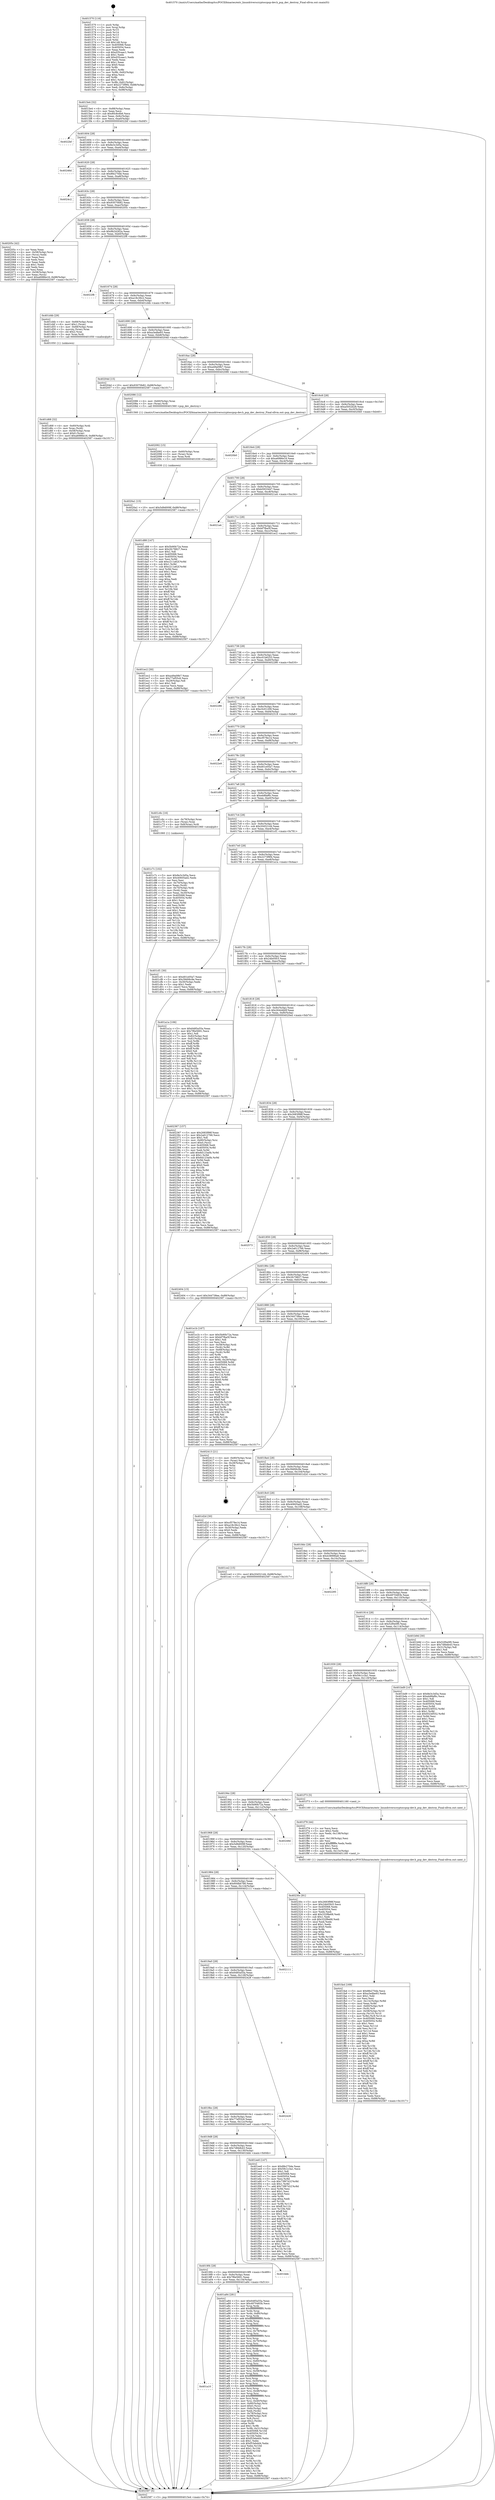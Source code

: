 digraph "0x401570" {
  label = "0x401570 (/mnt/c/Users/mathe/Desktop/tcc/POCII/binaries/extr_linuxdriverscryptoccpsp-dev.h_psp_dev_destroy_Final-ollvm.out::main(0))"
  labelloc = "t"
  node[shape=record]

  Entry [label="",width=0.3,height=0.3,shape=circle,fillcolor=black,style=filled]
  "0x4015e4" [label="{
     0x4015e4 [32]\l
     | [instrs]\l
     &nbsp;&nbsp;0x4015e4 \<+6\>: mov -0x88(%rbp),%eax\l
     &nbsp;&nbsp;0x4015ea \<+2\>: mov %eax,%ecx\l
     &nbsp;&nbsp;0x4015ec \<+6\>: sub $0x80c8c6b6,%ecx\l
     &nbsp;&nbsp;0x4015f2 \<+6\>: mov %eax,-0x9c(%rbp)\l
     &nbsp;&nbsp;0x4015f8 \<+6\>: mov %ecx,-0xa0(%rbp)\l
     &nbsp;&nbsp;0x4015fe \<+6\>: je 00000000004022bf \<main+0xd4f\>\l
  }"]
  "0x4022bf" [label="{
     0x4022bf\l
  }", style=dashed]
  "0x401604" [label="{
     0x401604 [28]\l
     | [instrs]\l
     &nbsp;&nbsp;0x401604 \<+5\>: jmp 0000000000401609 \<main+0x99\>\l
     &nbsp;&nbsp;0x401609 \<+6\>: mov -0x9c(%rbp),%eax\l
     &nbsp;&nbsp;0x40160f \<+5\>: sub $0x8e3c3d5a,%eax\l
     &nbsp;&nbsp;0x401614 \<+6\>: mov %eax,-0xa4(%rbp)\l
     &nbsp;&nbsp;0x40161a \<+6\>: je 000000000040246d \<main+0xefd\>\l
  }"]
  Exit [label="",width=0.3,height=0.3,shape=circle,fillcolor=black,style=filled,peripheries=2]
  "0x40246d" [label="{
     0x40246d\l
  }", style=dashed]
  "0x401620" [label="{
     0x401620 [28]\l
     | [instrs]\l
     &nbsp;&nbsp;0x401620 \<+5\>: jmp 0000000000401625 \<main+0xb5\>\l
     &nbsp;&nbsp;0x401625 \<+6\>: mov -0x9c(%rbp),%eax\l
     &nbsp;&nbsp;0x40162b \<+5\>: sub $0x8fe270de,%eax\l
     &nbsp;&nbsp;0x401630 \<+6\>: mov %eax,-0xa8(%rbp)\l
     &nbsp;&nbsp;0x401636 \<+6\>: je 00000000004024c2 \<main+0xf52\>\l
  }"]
  "0x4020a1" [label="{
     0x4020a1 [15]\l
     | [instrs]\l
     &nbsp;&nbsp;0x4020a1 \<+10\>: movl $0x5d9d009f,-0x88(%rbp)\l
     &nbsp;&nbsp;0x4020ab \<+5\>: jmp 0000000000402587 \<main+0x1017\>\l
  }"]
  "0x4024c2" [label="{
     0x4024c2\l
  }", style=dashed]
  "0x40163c" [label="{
     0x40163c [28]\l
     | [instrs]\l
     &nbsp;&nbsp;0x40163c \<+5\>: jmp 0000000000401641 \<main+0xd1\>\l
     &nbsp;&nbsp;0x401641 \<+6\>: mov -0x9c(%rbp),%eax\l
     &nbsp;&nbsp;0x401647 \<+5\>: sub $0x93070b82,%eax\l
     &nbsp;&nbsp;0x40164c \<+6\>: mov %eax,-0xac(%rbp)\l
     &nbsp;&nbsp;0x401652 \<+6\>: je 000000000040205c \<main+0xaec\>\l
  }"]
  "0x402092" [label="{
     0x402092 [15]\l
     | [instrs]\l
     &nbsp;&nbsp;0x402092 \<+4\>: mov -0x60(%rbp),%rax\l
     &nbsp;&nbsp;0x402096 \<+3\>: mov (%rax),%rax\l
     &nbsp;&nbsp;0x402099 \<+3\>: mov %rax,%rdi\l
     &nbsp;&nbsp;0x40209c \<+5\>: call 0000000000401030 \<free@plt\>\l
     | [calls]\l
     &nbsp;&nbsp;0x401030 \{1\} (unknown)\l
  }"]
  "0x40205c" [label="{
     0x40205c [42]\l
     | [instrs]\l
     &nbsp;&nbsp;0x40205c \<+2\>: xor %eax,%eax\l
     &nbsp;&nbsp;0x40205e \<+4\>: mov -0x58(%rbp),%rcx\l
     &nbsp;&nbsp;0x402062 \<+2\>: mov (%rcx),%edx\l
     &nbsp;&nbsp;0x402064 \<+2\>: mov %eax,%esi\l
     &nbsp;&nbsp;0x402066 \<+2\>: sub %edx,%esi\l
     &nbsp;&nbsp;0x402068 \<+2\>: mov %eax,%edx\l
     &nbsp;&nbsp;0x40206a \<+3\>: sub $0x1,%edx\l
     &nbsp;&nbsp;0x40206d \<+2\>: add %edx,%esi\l
     &nbsp;&nbsp;0x40206f \<+2\>: sub %esi,%eax\l
     &nbsp;&nbsp;0x402071 \<+4\>: mov -0x58(%rbp),%rcx\l
     &nbsp;&nbsp;0x402075 \<+2\>: mov %eax,(%rcx)\l
     &nbsp;&nbsp;0x402077 \<+10\>: movl $0xa6986e16,-0x88(%rbp)\l
     &nbsp;&nbsp;0x402081 \<+5\>: jmp 0000000000402587 \<main+0x1017\>\l
  }"]
  "0x401658" [label="{
     0x401658 [28]\l
     | [instrs]\l
     &nbsp;&nbsp;0x401658 \<+5\>: jmp 000000000040165d \<main+0xed\>\l
     &nbsp;&nbsp;0x40165d \<+6\>: mov -0x9c(%rbp),%eax\l
     &nbsp;&nbsp;0x401663 \<+5\>: sub $0x9b24262a,%eax\l
     &nbsp;&nbsp;0x401668 \<+6\>: mov %eax,-0xb0(%rbp)\l
     &nbsp;&nbsp;0x40166e \<+6\>: je 00000000004022f8 \<main+0xd88\>\l
  }"]
  "0x401fa4" [label="{
     0x401fa4 [169]\l
     | [instrs]\l
     &nbsp;&nbsp;0x401fa4 \<+5\>: mov $0x8fe270de,%ecx\l
     &nbsp;&nbsp;0x401fa9 \<+5\>: mov $0xa3edbe93,%edx\l
     &nbsp;&nbsp;0x401fae \<+3\>: mov $0x1,%dil\l
     &nbsp;&nbsp;0x401fb1 \<+2\>: xor %esi,%esi\l
     &nbsp;&nbsp;0x401fb3 \<+7\>: mov -0x13c(%rbp),%r8d\l
     &nbsp;&nbsp;0x401fba \<+4\>: imul %eax,%r8d\l
     &nbsp;&nbsp;0x401fbe \<+4\>: mov -0x60(%rbp),%r9\l
     &nbsp;&nbsp;0x401fc2 \<+3\>: mov (%r9),%r9\l
     &nbsp;&nbsp;0x401fc5 \<+4\>: mov -0x58(%rbp),%r10\l
     &nbsp;&nbsp;0x401fc9 \<+3\>: movslq (%r10),%r10\l
     &nbsp;&nbsp;0x401fcc \<+4\>: mov %r8d,(%r9,%r10,4)\l
     &nbsp;&nbsp;0x401fd0 \<+7\>: mov 0x405068,%eax\l
     &nbsp;&nbsp;0x401fd7 \<+8\>: mov 0x405054,%r8d\l
     &nbsp;&nbsp;0x401fdf \<+3\>: sub $0x1,%esi\l
     &nbsp;&nbsp;0x401fe2 \<+3\>: mov %eax,%r11d\l
     &nbsp;&nbsp;0x401fe5 \<+3\>: add %esi,%r11d\l
     &nbsp;&nbsp;0x401fe8 \<+4\>: imul %r11d,%eax\l
     &nbsp;&nbsp;0x401fec \<+3\>: and $0x1,%eax\l
     &nbsp;&nbsp;0x401fef \<+3\>: cmp $0x0,%eax\l
     &nbsp;&nbsp;0x401ff2 \<+3\>: sete %bl\l
     &nbsp;&nbsp;0x401ff5 \<+4\>: cmp $0xa,%r8d\l
     &nbsp;&nbsp;0x401ff9 \<+4\>: setl %r14b\l
     &nbsp;&nbsp;0x401ffd \<+3\>: mov %bl,%r15b\l
     &nbsp;&nbsp;0x402000 \<+4\>: xor $0xff,%r15b\l
     &nbsp;&nbsp;0x402004 \<+3\>: mov %r14b,%r12b\l
     &nbsp;&nbsp;0x402007 \<+4\>: xor $0xff,%r12b\l
     &nbsp;&nbsp;0x40200b \<+4\>: xor $0x1,%dil\l
     &nbsp;&nbsp;0x40200f \<+3\>: mov %r15b,%r13b\l
     &nbsp;&nbsp;0x402012 \<+4\>: and $0xff,%r13b\l
     &nbsp;&nbsp;0x402016 \<+3\>: and %dil,%bl\l
     &nbsp;&nbsp;0x402019 \<+3\>: mov %r12b,%al\l
     &nbsp;&nbsp;0x40201c \<+2\>: and $0xff,%al\l
     &nbsp;&nbsp;0x40201e \<+3\>: and %dil,%r14b\l
     &nbsp;&nbsp;0x402021 \<+3\>: or %bl,%r13b\l
     &nbsp;&nbsp;0x402024 \<+3\>: or %r14b,%al\l
     &nbsp;&nbsp;0x402027 \<+3\>: xor %al,%r13b\l
     &nbsp;&nbsp;0x40202a \<+3\>: or %r12b,%r15b\l
     &nbsp;&nbsp;0x40202d \<+4\>: xor $0xff,%r15b\l
     &nbsp;&nbsp;0x402031 \<+4\>: or $0x1,%dil\l
     &nbsp;&nbsp;0x402035 \<+3\>: and %dil,%r15b\l
     &nbsp;&nbsp;0x402038 \<+3\>: or %r15b,%r13b\l
     &nbsp;&nbsp;0x40203b \<+4\>: test $0x1,%r13b\l
     &nbsp;&nbsp;0x40203f \<+3\>: cmovne %edx,%ecx\l
     &nbsp;&nbsp;0x402042 \<+6\>: mov %ecx,-0x88(%rbp)\l
     &nbsp;&nbsp;0x402048 \<+5\>: jmp 0000000000402587 \<main+0x1017\>\l
  }"]
  "0x4022f8" [label="{
     0x4022f8\l
  }", style=dashed]
  "0x401674" [label="{
     0x401674 [28]\l
     | [instrs]\l
     &nbsp;&nbsp;0x401674 \<+5\>: jmp 0000000000401679 \<main+0x109\>\l
     &nbsp;&nbsp;0x401679 \<+6\>: mov -0x9c(%rbp),%eax\l
     &nbsp;&nbsp;0x40167f \<+5\>: sub $0xa18c36c2,%eax\l
     &nbsp;&nbsp;0x401684 \<+6\>: mov %eax,-0xb4(%rbp)\l
     &nbsp;&nbsp;0x40168a \<+6\>: je 0000000000401d4b \<main+0x7db\>\l
  }"]
  "0x401f78" [label="{
     0x401f78 [44]\l
     | [instrs]\l
     &nbsp;&nbsp;0x401f78 \<+2\>: xor %ecx,%ecx\l
     &nbsp;&nbsp;0x401f7a \<+5\>: mov $0x2,%edx\l
     &nbsp;&nbsp;0x401f7f \<+6\>: mov %edx,-0x138(%rbp)\l
     &nbsp;&nbsp;0x401f85 \<+1\>: cltd\l
     &nbsp;&nbsp;0x401f86 \<+6\>: mov -0x138(%rbp),%esi\l
     &nbsp;&nbsp;0x401f8c \<+2\>: idiv %esi\l
     &nbsp;&nbsp;0x401f8e \<+6\>: imul $0xfffffffe,%edx,%edx\l
     &nbsp;&nbsp;0x401f94 \<+3\>: sub $0x1,%ecx\l
     &nbsp;&nbsp;0x401f97 \<+2\>: sub %ecx,%edx\l
     &nbsp;&nbsp;0x401f99 \<+6\>: mov %edx,-0x13c(%rbp)\l
     &nbsp;&nbsp;0x401f9f \<+5\>: call 0000000000401160 \<next_i\>\l
     | [calls]\l
     &nbsp;&nbsp;0x401160 \{1\} (/mnt/c/Users/mathe/Desktop/tcc/POCII/binaries/extr_linuxdriverscryptoccpsp-dev.h_psp_dev_destroy_Final-ollvm.out::next_i)\l
  }"]
  "0x401d4b" [label="{
     0x401d4b [29]\l
     | [instrs]\l
     &nbsp;&nbsp;0x401d4b \<+4\>: mov -0x68(%rbp),%rax\l
     &nbsp;&nbsp;0x401d4f \<+6\>: movl $0x1,(%rax)\l
     &nbsp;&nbsp;0x401d55 \<+4\>: mov -0x68(%rbp),%rax\l
     &nbsp;&nbsp;0x401d59 \<+3\>: movslq (%rax),%rax\l
     &nbsp;&nbsp;0x401d5c \<+4\>: shl $0x2,%rax\l
     &nbsp;&nbsp;0x401d60 \<+3\>: mov %rax,%rdi\l
     &nbsp;&nbsp;0x401d63 \<+5\>: call 0000000000401050 \<malloc@plt\>\l
     | [calls]\l
     &nbsp;&nbsp;0x401050 \{1\} (unknown)\l
  }"]
  "0x401690" [label="{
     0x401690 [28]\l
     | [instrs]\l
     &nbsp;&nbsp;0x401690 \<+5\>: jmp 0000000000401695 \<main+0x125\>\l
     &nbsp;&nbsp;0x401695 \<+6\>: mov -0x9c(%rbp),%eax\l
     &nbsp;&nbsp;0x40169b \<+5\>: sub $0xa3edbe93,%eax\l
     &nbsp;&nbsp;0x4016a0 \<+6\>: mov %eax,-0xb8(%rbp)\l
     &nbsp;&nbsp;0x4016a6 \<+6\>: je 000000000040204d \<main+0xadd\>\l
  }"]
  "0x401d68" [label="{
     0x401d68 [32]\l
     | [instrs]\l
     &nbsp;&nbsp;0x401d68 \<+4\>: mov -0x60(%rbp),%rdi\l
     &nbsp;&nbsp;0x401d6c \<+3\>: mov %rax,(%rdi)\l
     &nbsp;&nbsp;0x401d6f \<+4\>: mov -0x58(%rbp),%rax\l
     &nbsp;&nbsp;0x401d73 \<+6\>: movl $0x0,(%rax)\l
     &nbsp;&nbsp;0x401d79 \<+10\>: movl $0xa6986e16,-0x88(%rbp)\l
     &nbsp;&nbsp;0x401d83 \<+5\>: jmp 0000000000402587 \<main+0x1017\>\l
  }"]
  "0x40204d" [label="{
     0x40204d [15]\l
     | [instrs]\l
     &nbsp;&nbsp;0x40204d \<+10\>: movl $0x93070b82,-0x88(%rbp)\l
     &nbsp;&nbsp;0x402057 \<+5\>: jmp 0000000000402587 \<main+0x1017\>\l
  }"]
  "0x4016ac" [label="{
     0x4016ac [28]\l
     | [instrs]\l
     &nbsp;&nbsp;0x4016ac \<+5\>: jmp 00000000004016b1 \<main+0x141\>\l
     &nbsp;&nbsp;0x4016b1 \<+6\>: mov -0x9c(%rbp),%eax\l
     &nbsp;&nbsp;0x4016b7 \<+5\>: sub $0xa49a09b7,%eax\l
     &nbsp;&nbsp;0x4016bc \<+6\>: mov %eax,-0xbc(%rbp)\l
     &nbsp;&nbsp;0x4016c2 \<+6\>: je 0000000000402086 \<main+0xb16\>\l
  }"]
  "0x401c7c" [label="{
     0x401c7c [102]\l
     | [instrs]\l
     &nbsp;&nbsp;0x401c7c \<+5\>: mov $0x8e3c3d5a,%ecx\l
     &nbsp;&nbsp;0x401c81 \<+5\>: mov $0x40605ad2,%edx\l
     &nbsp;&nbsp;0x401c86 \<+2\>: xor %esi,%esi\l
     &nbsp;&nbsp;0x401c88 \<+4\>: mov -0x70(%rbp),%rdi\l
     &nbsp;&nbsp;0x401c8c \<+2\>: mov %eax,(%rdi)\l
     &nbsp;&nbsp;0x401c8e \<+4\>: mov -0x70(%rbp),%rdi\l
     &nbsp;&nbsp;0x401c92 \<+2\>: mov (%rdi),%eax\l
     &nbsp;&nbsp;0x401c94 \<+3\>: mov %eax,-0x30(%rbp)\l
     &nbsp;&nbsp;0x401c97 \<+7\>: mov 0x405068,%eax\l
     &nbsp;&nbsp;0x401c9e \<+8\>: mov 0x405054,%r8d\l
     &nbsp;&nbsp;0x401ca6 \<+3\>: sub $0x1,%esi\l
     &nbsp;&nbsp;0x401ca9 \<+3\>: mov %eax,%r9d\l
     &nbsp;&nbsp;0x401cac \<+3\>: add %esi,%r9d\l
     &nbsp;&nbsp;0x401caf \<+4\>: imul %r9d,%eax\l
     &nbsp;&nbsp;0x401cb3 \<+3\>: and $0x1,%eax\l
     &nbsp;&nbsp;0x401cb6 \<+3\>: cmp $0x0,%eax\l
     &nbsp;&nbsp;0x401cb9 \<+4\>: sete %r10b\l
     &nbsp;&nbsp;0x401cbd \<+4\>: cmp $0xa,%r8d\l
     &nbsp;&nbsp;0x401cc1 \<+4\>: setl %r11b\l
     &nbsp;&nbsp;0x401cc5 \<+3\>: mov %r10b,%bl\l
     &nbsp;&nbsp;0x401cc8 \<+3\>: and %r11b,%bl\l
     &nbsp;&nbsp;0x401ccb \<+3\>: xor %r11b,%r10b\l
     &nbsp;&nbsp;0x401cce \<+3\>: or %r10b,%bl\l
     &nbsp;&nbsp;0x401cd1 \<+3\>: test $0x1,%bl\l
     &nbsp;&nbsp;0x401cd4 \<+3\>: cmovne %edx,%ecx\l
     &nbsp;&nbsp;0x401cd7 \<+6\>: mov %ecx,-0x88(%rbp)\l
     &nbsp;&nbsp;0x401cdd \<+5\>: jmp 0000000000402587 \<main+0x1017\>\l
  }"]
  "0x402086" [label="{
     0x402086 [12]\l
     | [instrs]\l
     &nbsp;&nbsp;0x402086 \<+4\>: mov -0x60(%rbp),%rax\l
     &nbsp;&nbsp;0x40208a \<+3\>: mov (%rax),%rdi\l
     &nbsp;&nbsp;0x40208d \<+5\>: call 0000000000401560 \<psp_dev_destroy\>\l
     | [calls]\l
     &nbsp;&nbsp;0x401560 \{1\} (/mnt/c/Users/mathe/Desktop/tcc/POCII/binaries/extr_linuxdriverscryptoccpsp-dev.h_psp_dev_destroy_Final-ollvm.out::psp_dev_destroy)\l
  }"]
  "0x4016c8" [label="{
     0x4016c8 [28]\l
     | [instrs]\l
     &nbsp;&nbsp;0x4016c8 \<+5\>: jmp 00000000004016cd \<main+0x15d\>\l
     &nbsp;&nbsp;0x4016cd \<+6\>: mov -0x9c(%rbp),%eax\l
     &nbsp;&nbsp;0x4016d3 \<+5\>: sub $0xa5052b28,%eax\l
     &nbsp;&nbsp;0x4016d8 \<+6\>: mov %eax,-0xc0(%rbp)\l
     &nbsp;&nbsp;0x4016de \<+6\>: je 00000000004020b0 \<main+0xb40\>\l
  }"]
  "0x401a10" [label="{
     0x401a10\l
  }", style=dashed]
  "0x4020b0" [label="{
     0x4020b0\l
  }", style=dashed]
  "0x4016e4" [label="{
     0x4016e4 [28]\l
     | [instrs]\l
     &nbsp;&nbsp;0x4016e4 \<+5\>: jmp 00000000004016e9 \<main+0x179\>\l
     &nbsp;&nbsp;0x4016e9 \<+6\>: mov -0x9c(%rbp),%eax\l
     &nbsp;&nbsp;0x4016ef \<+5\>: sub $0xa6986e16,%eax\l
     &nbsp;&nbsp;0x4016f4 \<+6\>: mov %eax,-0xc4(%rbp)\l
     &nbsp;&nbsp;0x4016fa \<+6\>: je 0000000000401d88 \<main+0x818\>\l
  }"]
  "0x401a84" [label="{
     0x401a84 [281]\l
     | [instrs]\l
     &nbsp;&nbsp;0x401a84 \<+5\>: mov $0x6485a55a,%eax\l
     &nbsp;&nbsp;0x401a89 \<+5\>: mov $0x4970483b,%ecx\l
     &nbsp;&nbsp;0x401a8e \<+3\>: mov %rsp,%rdx\l
     &nbsp;&nbsp;0x401a91 \<+4\>: add $0xfffffffffffffff0,%rdx\l
     &nbsp;&nbsp;0x401a95 \<+3\>: mov %rdx,%rsp\l
     &nbsp;&nbsp;0x401a98 \<+4\>: mov %rdx,-0x80(%rbp)\l
     &nbsp;&nbsp;0x401a9c \<+3\>: mov %rsp,%rdx\l
     &nbsp;&nbsp;0x401a9f \<+4\>: add $0xfffffffffffffff0,%rdx\l
     &nbsp;&nbsp;0x401aa3 \<+3\>: mov %rdx,%rsp\l
     &nbsp;&nbsp;0x401aa6 \<+3\>: mov %rsp,%rsi\l
     &nbsp;&nbsp;0x401aa9 \<+4\>: add $0xfffffffffffffff0,%rsi\l
     &nbsp;&nbsp;0x401aad \<+3\>: mov %rsi,%rsp\l
     &nbsp;&nbsp;0x401ab0 \<+4\>: mov %rsi,-0x78(%rbp)\l
     &nbsp;&nbsp;0x401ab4 \<+3\>: mov %rsp,%rsi\l
     &nbsp;&nbsp;0x401ab7 \<+4\>: add $0xfffffffffffffff0,%rsi\l
     &nbsp;&nbsp;0x401abb \<+3\>: mov %rsi,%rsp\l
     &nbsp;&nbsp;0x401abe \<+4\>: mov %rsi,-0x70(%rbp)\l
     &nbsp;&nbsp;0x401ac2 \<+3\>: mov %rsp,%rsi\l
     &nbsp;&nbsp;0x401ac5 \<+4\>: add $0xfffffffffffffff0,%rsi\l
     &nbsp;&nbsp;0x401ac9 \<+3\>: mov %rsi,%rsp\l
     &nbsp;&nbsp;0x401acc \<+4\>: mov %rsi,-0x68(%rbp)\l
     &nbsp;&nbsp;0x401ad0 \<+3\>: mov %rsp,%rsi\l
     &nbsp;&nbsp;0x401ad3 \<+4\>: add $0xfffffffffffffff0,%rsi\l
     &nbsp;&nbsp;0x401ad7 \<+3\>: mov %rsi,%rsp\l
     &nbsp;&nbsp;0x401ada \<+4\>: mov %rsi,-0x60(%rbp)\l
     &nbsp;&nbsp;0x401ade \<+3\>: mov %rsp,%rsi\l
     &nbsp;&nbsp;0x401ae1 \<+4\>: add $0xfffffffffffffff0,%rsi\l
     &nbsp;&nbsp;0x401ae5 \<+3\>: mov %rsi,%rsp\l
     &nbsp;&nbsp;0x401ae8 \<+4\>: mov %rsi,-0x58(%rbp)\l
     &nbsp;&nbsp;0x401aec \<+3\>: mov %rsp,%rsi\l
     &nbsp;&nbsp;0x401aef \<+4\>: add $0xfffffffffffffff0,%rsi\l
     &nbsp;&nbsp;0x401af3 \<+3\>: mov %rsi,%rsp\l
     &nbsp;&nbsp;0x401af6 \<+4\>: mov %rsi,-0x50(%rbp)\l
     &nbsp;&nbsp;0x401afa \<+3\>: mov %rsp,%rsi\l
     &nbsp;&nbsp;0x401afd \<+4\>: add $0xfffffffffffffff0,%rsi\l
     &nbsp;&nbsp;0x401b01 \<+3\>: mov %rsi,%rsp\l
     &nbsp;&nbsp;0x401b04 \<+4\>: mov %rsi,-0x48(%rbp)\l
     &nbsp;&nbsp;0x401b08 \<+3\>: mov %rsp,%rsi\l
     &nbsp;&nbsp;0x401b0b \<+4\>: add $0xfffffffffffffff0,%rsi\l
     &nbsp;&nbsp;0x401b0f \<+3\>: mov %rsi,%rsp\l
     &nbsp;&nbsp;0x401b12 \<+4\>: mov %rsi,-0x40(%rbp)\l
     &nbsp;&nbsp;0x401b16 \<+4\>: mov -0x80(%rbp),%rsi\l
     &nbsp;&nbsp;0x401b1a \<+6\>: movl $0x0,(%rsi)\l
     &nbsp;&nbsp;0x401b20 \<+6\>: mov -0x8c(%rbp),%edi\l
     &nbsp;&nbsp;0x401b26 \<+2\>: mov %edi,(%rdx)\l
     &nbsp;&nbsp;0x401b28 \<+4\>: mov -0x78(%rbp),%rsi\l
     &nbsp;&nbsp;0x401b2c \<+7\>: mov -0x98(%rbp),%r8\l
     &nbsp;&nbsp;0x401b33 \<+3\>: mov %r8,(%rsi)\l
     &nbsp;&nbsp;0x401b36 \<+3\>: cmpl $0x2,(%rdx)\l
     &nbsp;&nbsp;0x401b39 \<+4\>: setne %r9b\l
     &nbsp;&nbsp;0x401b3d \<+4\>: and $0x1,%r9b\l
     &nbsp;&nbsp;0x401b41 \<+4\>: mov %r9b,-0x31(%rbp)\l
     &nbsp;&nbsp;0x401b45 \<+8\>: mov 0x405068,%r10d\l
     &nbsp;&nbsp;0x401b4d \<+8\>: mov 0x405054,%r11d\l
     &nbsp;&nbsp;0x401b55 \<+3\>: mov %r10d,%ebx\l
     &nbsp;&nbsp;0x401b58 \<+6\>: add $0xf53ebdd4,%ebx\l
     &nbsp;&nbsp;0x401b5e \<+3\>: sub $0x1,%ebx\l
     &nbsp;&nbsp;0x401b61 \<+6\>: sub $0xf53ebdd4,%ebx\l
     &nbsp;&nbsp;0x401b67 \<+4\>: imul %ebx,%r10d\l
     &nbsp;&nbsp;0x401b6b \<+4\>: and $0x1,%r10d\l
     &nbsp;&nbsp;0x401b6f \<+4\>: cmp $0x0,%r10d\l
     &nbsp;&nbsp;0x401b73 \<+4\>: sete %r9b\l
     &nbsp;&nbsp;0x401b77 \<+4\>: cmp $0xa,%r11d\l
     &nbsp;&nbsp;0x401b7b \<+4\>: setl %r14b\l
     &nbsp;&nbsp;0x401b7f \<+3\>: mov %r9b,%r15b\l
     &nbsp;&nbsp;0x401b82 \<+3\>: and %r14b,%r15b\l
     &nbsp;&nbsp;0x401b85 \<+3\>: xor %r14b,%r9b\l
     &nbsp;&nbsp;0x401b88 \<+3\>: or %r9b,%r15b\l
     &nbsp;&nbsp;0x401b8b \<+4\>: test $0x1,%r15b\l
     &nbsp;&nbsp;0x401b8f \<+3\>: cmovne %ecx,%eax\l
     &nbsp;&nbsp;0x401b92 \<+6\>: mov %eax,-0x88(%rbp)\l
     &nbsp;&nbsp;0x401b98 \<+5\>: jmp 0000000000402587 \<main+0x1017\>\l
  }"]
  "0x401d88" [label="{
     0x401d88 [147]\l
     | [instrs]\l
     &nbsp;&nbsp;0x401d88 \<+5\>: mov $0x5b90b72a,%eax\l
     &nbsp;&nbsp;0x401d8d \<+5\>: mov $0x2fc78827,%ecx\l
     &nbsp;&nbsp;0x401d92 \<+2\>: mov $0x1,%dl\l
     &nbsp;&nbsp;0x401d94 \<+7\>: mov 0x405068,%esi\l
     &nbsp;&nbsp;0x401d9b \<+7\>: mov 0x405054,%edi\l
     &nbsp;&nbsp;0x401da2 \<+3\>: mov %esi,%r8d\l
     &nbsp;&nbsp;0x401da5 \<+7\>: add $0xc211a62f,%r8d\l
     &nbsp;&nbsp;0x401dac \<+4\>: sub $0x1,%r8d\l
     &nbsp;&nbsp;0x401db0 \<+7\>: sub $0xc211a62f,%r8d\l
     &nbsp;&nbsp;0x401db7 \<+4\>: imul %r8d,%esi\l
     &nbsp;&nbsp;0x401dbb \<+3\>: and $0x1,%esi\l
     &nbsp;&nbsp;0x401dbe \<+3\>: cmp $0x0,%esi\l
     &nbsp;&nbsp;0x401dc1 \<+4\>: sete %r9b\l
     &nbsp;&nbsp;0x401dc5 \<+3\>: cmp $0xa,%edi\l
     &nbsp;&nbsp;0x401dc8 \<+4\>: setl %r10b\l
     &nbsp;&nbsp;0x401dcc \<+3\>: mov %r9b,%r11b\l
     &nbsp;&nbsp;0x401dcf \<+4\>: xor $0xff,%r11b\l
     &nbsp;&nbsp;0x401dd3 \<+3\>: mov %r10b,%bl\l
     &nbsp;&nbsp;0x401dd6 \<+3\>: xor $0xff,%bl\l
     &nbsp;&nbsp;0x401dd9 \<+3\>: xor $0x1,%dl\l
     &nbsp;&nbsp;0x401ddc \<+3\>: mov %r11b,%r14b\l
     &nbsp;&nbsp;0x401ddf \<+4\>: and $0xff,%r14b\l
     &nbsp;&nbsp;0x401de3 \<+3\>: and %dl,%r9b\l
     &nbsp;&nbsp;0x401de6 \<+3\>: mov %bl,%r15b\l
     &nbsp;&nbsp;0x401de9 \<+4\>: and $0xff,%r15b\l
     &nbsp;&nbsp;0x401ded \<+3\>: and %dl,%r10b\l
     &nbsp;&nbsp;0x401df0 \<+3\>: or %r9b,%r14b\l
     &nbsp;&nbsp;0x401df3 \<+3\>: or %r10b,%r15b\l
     &nbsp;&nbsp;0x401df6 \<+3\>: xor %r15b,%r14b\l
     &nbsp;&nbsp;0x401df9 \<+3\>: or %bl,%r11b\l
     &nbsp;&nbsp;0x401dfc \<+4\>: xor $0xff,%r11b\l
     &nbsp;&nbsp;0x401e00 \<+3\>: or $0x1,%dl\l
     &nbsp;&nbsp;0x401e03 \<+3\>: and %dl,%r11b\l
     &nbsp;&nbsp;0x401e06 \<+3\>: or %r11b,%r14b\l
     &nbsp;&nbsp;0x401e09 \<+4\>: test $0x1,%r14b\l
     &nbsp;&nbsp;0x401e0d \<+3\>: cmovne %ecx,%eax\l
     &nbsp;&nbsp;0x401e10 \<+6\>: mov %eax,-0x88(%rbp)\l
     &nbsp;&nbsp;0x401e16 \<+5\>: jmp 0000000000402587 \<main+0x1017\>\l
  }"]
  "0x401700" [label="{
     0x401700 [28]\l
     | [instrs]\l
     &nbsp;&nbsp;0x401700 \<+5\>: jmp 0000000000401705 \<main+0x195\>\l
     &nbsp;&nbsp;0x401705 \<+6\>: mov -0x9c(%rbp),%eax\l
     &nbsp;&nbsp;0x40170b \<+5\>: sub $0xb5933447,%eax\l
     &nbsp;&nbsp;0x401710 \<+6\>: mov %eax,-0xc8(%rbp)\l
     &nbsp;&nbsp;0x401716 \<+6\>: je 00000000004021a4 \<main+0xc34\>\l
  }"]
  "0x4019f4" [label="{
     0x4019f4 [28]\l
     | [instrs]\l
     &nbsp;&nbsp;0x4019f4 \<+5\>: jmp 00000000004019f9 \<main+0x489\>\l
     &nbsp;&nbsp;0x4019f9 \<+6\>: mov -0x9c(%rbp),%eax\l
     &nbsp;&nbsp;0x4019ff \<+5\>: sub $0x7f6e5691,%eax\l
     &nbsp;&nbsp;0x401a04 \<+6\>: mov %eax,-0x134(%rbp)\l
     &nbsp;&nbsp;0x401a0a \<+6\>: je 0000000000401a84 \<main+0x514\>\l
  }"]
  "0x4021a4" [label="{
     0x4021a4\l
  }", style=dashed]
  "0x40171c" [label="{
     0x40171c [28]\l
     | [instrs]\l
     &nbsp;&nbsp;0x40171c \<+5\>: jmp 0000000000401721 \<main+0x1b1\>\l
     &nbsp;&nbsp;0x401721 \<+6\>: mov -0x9c(%rbp),%eax\l
     &nbsp;&nbsp;0x401727 \<+5\>: sub $0xbf7fba5f,%eax\l
     &nbsp;&nbsp;0x40172c \<+6\>: mov %eax,-0xcc(%rbp)\l
     &nbsp;&nbsp;0x401732 \<+6\>: je 0000000000401ec2 \<main+0x952\>\l
  }"]
  "0x401bbb" [label="{
     0x401bbb\l
  }", style=dashed]
  "0x401ec2" [label="{
     0x401ec2 [30]\l
     | [instrs]\l
     &nbsp;&nbsp;0x401ec2 \<+5\>: mov $0xa49a09b7,%eax\l
     &nbsp;&nbsp;0x401ec7 \<+5\>: mov $0x77ef55c6,%ecx\l
     &nbsp;&nbsp;0x401ecc \<+3\>: mov -0x29(%rbp),%dl\l
     &nbsp;&nbsp;0x401ecf \<+3\>: test $0x1,%dl\l
     &nbsp;&nbsp;0x401ed2 \<+3\>: cmovne %ecx,%eax\l
     &nbsp;&nbsp;0x401ed5 \<+6\>: mov %eax,-0x88(%rbp)\l
     &nbsp;&nbsp;0x401edb \<+5\>: jmp 0000000000402587 \<main+0x1017\>\l
  }"]
  "0x401738" [label="{
     0x401738 [28]\l
     | [instrs]\l
     &nbsp;&nbsp;0x401738 \<+5\>: jmp 000000000040173d \<main+0x1cd\>\l
     &nbsp;&nbsp;0x40173d \<+6\>: mov -0x9c(%rbp),%eax\l
     &nbsp;&nbsp;0x401743 \<+5\>: sub $0xc01b6253,%eax\l
     &nbsp;&nbsp;0x401748 \<+6\>: mov %eax,-0xd0(%rbp)\l
     &nbsp;&nbsp;0x40174e \<+6\>: je 0000000000402286 \<main+0xd16\>\l
  }"]
  "0x4019d8" [label="{
     0x4019d8 [28]\l
     | [instrs]\l
     &nbsp;&nbsp;0x4019d8 \<+5\>: jmp 00000000004019dd \<main+0x46d\>\l
     &nbsp;&nbsp;0x4019dd \<+6\>: mov -0x9c(%rbp),%eax\l
     &nbsp;&nbsp;0x4019e3 \<+5\>: sub $0x7dfddb43,%eax\l
     &nbsp;&nbsp;0x4019e8 \<+6\>: mov %eax,-0x130(%rbp)\l
     &nbsp;&nbsp;0x4019ee \<+6\>: je 0000000000401bbb \<main+0x64b\>\l
  }"]
  "0x402286" [label="{
     0x402286\l
  }", style=dashed]
  "0x401754" [label="{
     0x401754 [28]\l
     | [instrs]\l
     &nbsp;&nbsp;0x401754 \<+5\>: jmp 0000000000401759 \<main+0x1e9\>\l
     &nbsp;&nbsp;0x401759 \<+6\>: mov -0x9c(%rbp),%eax\l
     &nbsp;&nbsp;0x40175f \<+5\>: sub $0xc5c01209,%eax\l
     &nbsp;&nbsp;0x401764 \<+6\>: mov %eax,-0xd4(%rbp)\l
     &nbsp;&nbsp;0x40176a \<+6\>: je 0000000000402518 \<main+0xfa8\>\l
  }"]
  "0x401ee0" [label="{
     0x401ee0 [147]\l
     | [instrs]\l
     &nbsp;&nbsp;0x401ee0 \<+5\>: mov $0x8fe270de,%eax\l
     &nbsp;&nbsp;0x401ee5 \<+5\>: mov $0x59c1c3a1,%ecx\l
     &nbsp;&nbsp;0x401eea \<+2\>: mov $0x1,%dl\l
     &nbsp;&nbsp;0x401eec \<+7\>: mov 0x405068,%esi\l
     &nbsp;&nbsp;0x401ef3 \<+7\>: mov 0x405054,%edi\l
     &nbsp;&nbsp;0x401efa \<+3\>: mov %esi,%r8d\l
     &nbsp;&nbsp;0x401efd \<+7\>: sub $0x73f67d1f,%r8d\l
     &nbsp;&nbsp;0x401f04 \<+4\>: sub $0x1,%r8d\l
     &nbsp;&nbsp;0x401f08 \<+7\>: add $0x73f67d1f,%r8d\l
     &nbsp;&nbsp;0x401f0f \<+4\>: imul %r8d,%esi\l
     &nbsp;&nbsp;0x401f13 \<+3\>: and $0x1,%esi\l
     &nbsp;&nbsp;0x401f16 \<+3\>: cmp $0x0,%esi\l
     &nbsp;&nbsp;0x401f19 \<+4\>: sete %r9b\l
     &nbsp;&nbsp;0x401f1d \<+3\>: cmp $0xa,%edi\l
     &nbsp;&nbsp;0x401f20 \<+4\>: setl %r10b\l
     &nbsp;&nbsp;0x401f24 \<+3\>: mov %r9b,%r11b\l
     &nbsp;&nbsp;0x401f27 \<+4\>: xor $0xff,%r11b\l
     &nbsp;&nbsp;0x401f2b \<+3\>: mov %r10b,%bl\l
     &nbsp;&nbsp;0x401f2e \<+3\>: xor $0xff,%bl\l
     &nbsp;&nbsp;0x401f31 \<+3\>: xor $0x1,%dl\l
     &nbsp;&nbsp;0x401f34 \<+3\>: mov %r11b,%r14b\l
     &nbsp;&nbsp;0x401f37 \<+4\>: and $0xff,%r14b\l
     &nbsp;&nbsp;0x401f3b \<+3\>: and %dl,%r9b\l
     &nbsp;&nbsp;0x401f3e \<+3\>: mov %bl,%r15b\l
     &nbsp;&nbsp;0x401f41 \<+4\>: and $0xff,%r15b\l
     &nbsp;&nbsp;0x401f45 \<+3\>: and %dl,%r10b\l
     &nbsp;&nbsp;0x401f48 \<+3\>: or %r9b,%r14b\l
     &nbsp;&nbsp;0x401f4b \<+3\>: or %r10b,%r15b\l
     &nbsp;&nbsp;0x401f4e \<+3\>: xor %r15b,%r14b\l
     &nbsp;&nbsp;0x401f51 \<+3\>: or %bl,%r11b\l
     &nbsp;&nbsp;0x401f54 \<+4\>: xor $0xff,%r11b\l
     &nbsp;&nbsp;0x401f58 \<+3\>: or $0x1,%dl\l
     &nbsp;&nbsp;0x401f5b \<+3\>: and %dl,%r11b\l
     &nbsp;&nbsp;0x401f5e \<+3\>: or %r11b,%r14b\l
     &nbsp;&nbsp;0x401f61 \<+4\>: test $0x1,%r14b\l
     &nbsp;&nbsp;0x401f65 \<+3\>: cmovne %ecx,%eax\l
     &nbsp;&nbsp;0x401f68 \<+6\>: mov %eax,-0x88(%rbp)\l
     &nbsp;&nbsp;0x401f6e \<+5\>: jmp 0000000000402587 \<main+0x1017\>\l
  }"]
  "0x402518" [label="{
     0x402518\l
  }", style=dashed]
  "0x401770" [label="{
     0x401770 [28]\l
     | [instrs]\l
     &nbsp;&nbsp;0x401770 \<+5\>: jmp 0000000000401775 \<main+0x205\>\l
     &nbsp;&nbsp;0x401775 \<+6\>: mov -0x9c(%rbp),%eax\l
     &nbsp;&nbsp;0x40177b \<+5\>: sub $0xcf578e14,%eax\l
     &nbsp;&nbsp;0x401780 \<+6\>: mov %eax,-0xd8(%rbp)\l
     &nbsp;&nbsp;0x401786 \<+6\>: je 00000000004022e9 \<main+0xd79\>\l
  }"]
  "0x4019bc" [label="{
     0x4019bc [28]\l
     | [instrs]\l
     &nbsp;&nbsp;0x4019bc \<+5\>: jmp 00000000004019c1 \<main+0x451\>\l
     &nbsp;&nbsp;0x4019c1 \<+6\>: mov -0x9c(%rbp),%eax\l
     &nbsp;&nbsp;0x4019c7 \<+5\>: sub $0x77ef55c6,%eax\l
     &nbsp;&nbsp;0x4019cc \<+6\>: mov %eax,-0x12c(%rbp)\l
     &nbsp;&nbsp;0x4019d2 \<+6\>: je 0000000000401ee0 \<main+0x970\>\l
  }"]
  "0x4022e9" [label="{
     0x4022e9\l
  }", style=dashed]
  "0x40178c" [label="{
     0x40178c [28]\l
     | [instrs]\l
     &nbsp;&nbsp;0x40178c \<+5\>: jmp 0000000000401791 \<main+0x221\>\l
     &nbsp;&nbsp;0x401791 \<+6\>: mov -0x9c(%rbp),%eax\l
     &nbsp;&nbsp;0x401797 \<+5\>: sub $0xd01e05a7,%eax\l
     &nbsp;&nbsp;0x40179c \<+6\>: mov %eax,-0xdc(%rbp)\l
     &nbsp;&nbsp;0x4017a2 \<+6\>: je 0000000000401d0f \<main+0x79f\>\l
  }"]
  "0x402428" [label="{
     0x402428\l
  }", style=dashed]
  "0x401d0f" [label="{
     0x401d0f\l
  }", style=dashed]
  "0x4017a8" [label="{
     0x4017a8 [28]\l
     | [instrs]\l
     &nbsp;&nbsp;0x4017a8 \<+5\>: jmp 00000000004017ad \<main+0x23d\>\l
     &nbsp;&nbsp;0x4017ad \<+6\>: mov -0x9c(%rbp),%eax\l
     &nbsp;&nbsp;0x4017b3 \<+5\>: sub $0xeb8faf6c,%eax\l
     &nbsp;&nbsp;0x4017b8 \<+6\>: mov %eax,-0xe0(%rbp)\l
     &nbsp;&nbsp;0x4017be \<+6\>: je 0000000000401c6c \<main+0x6fc\>\l
  }"]
  "0x4019a0" [label="{
     0x4019a0 [28]\l
     | [instrs]\l
     &nbsp;&nbsp;0x4019a0 \<+5\>: jmp 00000000004019a5 \<main+0x435\>\l
     &nbsp;&nbsp;0x4019a5 \<+6\>: mov -0x9c(%rbp),%eax\l
     &nbsp;&nbsp;0x4019ab \<+5\>: sub $0x6485a55a,%eax\l
     &nbsp;&nbsp;0x4019b0 \<+6\>: mov %eax,-0x128(%rbp)\l
     &nbsp;&nbsp;0x4019b6 \<+6\>: je 0000000000402428 \<main+0xeb8\>\l
  }"]
  "0x401c6c" [label="{
     0x401c6c [16]\l
     | [instrs]\l
     &nbsp;&nbsp;0x401c6c \<+4\>: mov -0x78(%rbp),%rax\l
     &nbsp;&nbsp;0x401c70 \<+3\>: mov (%rax),%rax\l
     &nbsp;&nbsp;0x401c73 \<+4\>: mov 0x8(%rax),%rdi\l
     &nbsp;&nbsp;0x401c77 \<+5\>: call 0000000000401060 \<atoi@plt\>\l
     | [calls]\l
     &nbsp;&nbsp;0x401060 \{1\} (unknown)\l
  }"]
  "0x4017c4" [label="{
     0x4017c4 [28]\l
     | [instrs]\l
     &nbsp;&nbsp;0x4017c4 \<+5\>: jmp 00000000004017c9 \<main+0x259\>\l
     &nbsp;&nbsp;0x4017c9 \<+6\>: mov -0x9c(%rbp),%eax\l
     &nbsp;&nbsp;0x4017cf \<+5\>: sub $0x204521d4,%eax\l
     &nbsp;&nbsp;0x4017d4 \<+6\>: mov %eax,-0xe4(%rbp)\l
     &nbsp;&nbsp;0x4017da \<+6\>: je 0000000000401cf1 \<main+0x781\>\l
  }"]
  "0x402111" [label="{
     0x402111\l
  }", style=dashed]
  "0x401cf1" [label="{
     0x401cf1 [30]\l
     | [instrs]\l
     &nbsp;&nbsp;0x401cf1 \<+5\>: mov $0xd01e05a7,%eax\l
     &nbsp;&nbsp;0x401cf6 \<+5\>: mov $0x39d06c9e,%ecx\l
     &nbsp;&nbsp;0x401cfb \<+3\>: mov -0x30(%rbp),%edx\l
     &nbsp;&nbsp;0x401cfe \<+3\>: cmp $0x1,%edx\l
     &nbsp;&nbsp;0x401d01 \<+3\>: cmovl %ecx,%eax\l
     &nbsp;&nbsp;0x401d04 \<+6\>: mov %eax,-0x88(%rbp)\l
     &nbsp;&nbsp;0x401d0a \<+5\>: jmp 0000000000402587 \<main+0x1017\>\l
  }"]
  "0x4017e0" [label="{
     0x4017e0 [28]\l
     | [instrs]\l
     &nbsp;&nbsp;0x4017e0 \<+5\>: jmp 00000000004017e5 \<main+0x275\>\l
     &nbsp;&nbsp;0x4017e5 \<+6\>: mov -0x9c(%rbp),%eax\l
     &nbsp;&nbsp;0x4017eb \<+5\>: sub $0x2273f9f4,%eax\l
     &nbsp;&nbsp;0x4017f0 \<+6\>: mov %eax,-0xe8(%rbp)\l
     &nbsp;&nbsp;0x4017f6 \<+6\>: je 0000000000401a1a \<main+0x4aa\>\l
  }"]
  "0x401984" [label="{
     0x401984 [28]\l
     | [instrs]\l
     &nbsp;&nbsp;0x401984 \<+5\>: jmp 0000000000401989 \<main+0x419\>\l
     &nbsp;&nbsp;0x401989 \<+6\>: mov -0x9c(%rbp),%eax\l
     &nbsp;&nbsp;0x40198f \<+5\>: sub $0x60dbb766,%eax\l
     &nbsp;&nbsp;0x401994 \<+6\>: mov %eax,-0x124(%rbp)\l
     &nbsp;&nbsp;0x40199a \<+6\>: je 0000000000402111 \<main+0xba1\>\l
  }"]
  "0x401a1a" [label="{
     0x401a1a [106]\l
     | [instrs]\l
     &nbsp;&nbsp;0x401a1a \<+5\>: mov $0x6485a55a,%eax\l
     &nbsp;&nbsp;0x401a1f \<+5\>: mov $0x7f6e5691,%ecx\l
     &nbsp;&nbsp;0x401a24 \<+2\>: mov $0x1,%dl\l
     &nbsp;&nbsp;0x401a26 \<+7\>: mov -0x82(%rbp),%sil\l
     &nbsp;&nbsp;0x401a2d \<+7\>: mov -0x81(%rbp),%dil\l
     &nbsp;&nbsp;0x401a34 \<+3\>: mov %sil,%r8b\l
     &nbsp;&nbsp;0x401a37 \<+4\>: xor $0xff,%r8b\l
     &nbsp;&nbsp;0x401a3b \<+3\>: mov %dil,%r9b\l
     &nbsp;&nbsp;0x401a3e \<+4\>: xor $0xff,%r9b\l
     &nbsp;&nbsp;0x401a42 \<+3\>: xor $0x0,%dl\l
     &nbsp;&nbsp;0x401a45 \<+3\>: mov %r8b,%r10b\l
     &nbsp;&nbsp;0x401a48 \<+4\>: and $0x0,%r10b\l
     &nbsp;&nbsp;0x401a4c \<+3\>: and %dl,%sil\l
     &nbsp;&nbsp;0x401a4f \<+3\>: mov %r9b,%r11b\l
     &nbsp;&nbsp;0x401a52 \<+4\>: and $0x0,%r11b\l
     &nbsp;&nbsp;0x401a56 \<+3\>: and %dl,%dil\l
     &nbsp;&nbsp;0x401a59 \<+3\>: or %sil,%r10b\l
     &nbsp;&nbsp;0x401a5c \<+3\>: or %dil,%r11b\l
     &nbsp;&nbsp;0x401a5f \<+3\>: xor %r11b,%r10b\l
     &nbsp;&nbsp;0x401a62 \<+3\>: or %r9b,%r8b\l
     &nbsp;&nbsp;0x401a65 \<+4\>: xor $0xff,%r8b\l
     &nbsp;&nbsp;0x401a69 \<+3\>: or $0x0,%dl\l
     &nbsp;&nbsp;0x401a6c \<+3\>: and %dl,%r8b\l
     &nbsp;&nbsp;0x401a6f \<+3\>: or %r8b,%r10b\l
     &nbsp;&nbsp;0x401a72 \<+4\>: test $0x1,%r10b\l
     &nbsp;&nbsp;0x401a76 \<+3\>: cmovne %ecx,%eax\l
     &nbsp;&nbsp;0x401a79 \<+6\>: mov %eax,-0x88(%rbp)\l
     &nbsp;&nbsp;0x401a7f \<+5\>: jmp 0000000000402587 \<main+0x1017\>\l
  }"]
  "0x4017fc" [label="{
     0x4017fc [28]\l
     | [instrs]\l
     &nbsp;&nbsp;0x4017fc \<+5\>: jmp 0000000000401801 \<main+0x291\>\l
     &nbsp;&nbsp;0x401801 \<+6\>: mov -0x9c(%rbp),%eax\l
     &nbsp;&nbsp;0x401807 \<+5\>: sub $0x24b05fc5,%eax\l
     &nbsp;&nbsp;0x40180c \<+6\>: mov %eax,-0xec(%rbp)\l
     &nbsp;&nbsp;0x401812 \<+6\>: je 0000000000402367 \<main+0xdf7\>\l
  }"]
  "0x402587" [label="{
     0x402587 [5]\l
     | [instrs]\l
     &nbsp;&nbsp;0x402587 \<+5\>: jmp 00000000004015e4 \<main+0x74\>\l
  }"]
  "0x401570" [label="{
     0x401570 [116]\l
     | [instrs]\l
     &nbsp;&nbsp;0x401570 \<+1\>: push %rbp\l
     &nbsp;&nbsp;0x401571 \<+3\>: mov %rsp,%rbp\l
     &nbsp;&nbsp;0x401574 \<+2\>: push %r15\l
     &nbsp;&nbsp;0x401576 \<+2\>: push %r14\l
     &nbsp;&nbsp;0x401578 \<+2\>: push %r13\l
     &nbsp;&nbsp;0x40157a \<+2\>: push %r12\l
     &nbsp;&nbsp;0x40157c \<+1\>: push %rbx\l
     &nbsp;&nbsp;0x40157d \<+7\>: sub $0x148,%rsp\l
     &nbsp;&nbsp;0x401584 \<+7\>: mov 0x405068,%eax\l
     &nbsp;&nbsp;0x40158b \<+7\>: mov 0x405054,%ecx\l
     &nbsp;&nbsp;0x401592 \<+2\>: mov %eax,%edx\l
     &nbsp;&nbsp;0x401594 \<+6\>: sub $0xd35caac1,%edx\l
     &nbsp;&nbsp;0x40159a \<+3\>: sub $0x1,%edx\l
     &nbsp;&nbsp;0x40159d \<+6\>: add $0xd35caac1,%edx\l
     &nbsp;&nbsp;0x4015a3 \<+3\>: imul %edx,%eax\l
     &nbsp;&nbsp;0x4015a6 \<+3\>: and $0x1,%eax\l
     &nbsp;&nbsp;0x4015a9 \<+3\>: cmp $0x0,%eax\l
     &nbsp;&nbsp;0x4015ac \<+4\>: sete %r8b\l
     &nbsp;&nbsp;0x4015b0 \<+4\>: and $0x1,%r8b\l
     &nbsp;&nbsp;0x4015b4 \<+7\>: mov %r8b,-0x82(%rbp)\l
     &nbsp;&nbsp;0x4015bb \<+3\>: cmp $0xa,%ecx\l
     &nbsp;&nbsp;0x4015be \<+4\>: setl %r8b\l
     &nbsp;&nbsp;0x4015c2 \<+4\>: and $0x1,%r8b\l
     &nbsp;&nbsp;0x4015c6 \<+7\>: mov %r8b,-0x81(%rbp)\l
     &nbsp;&nbsp;0x4015cd \<+10\>: movl $0x2273f9f4,-0x88(%rbp)\l
     &nbsp;&nbsp;0x4015d7 \<+6\>: mov %edi,-0x8c(%rbp)\l
     &nbsp;&nbsp;0x4015dd \<+7\>: mov %rsi,-0x98(%rbp)\l
  }"]
  "0x40230c" [label="{
     0x40230c [91]\l
     | [instrs]\l
     &nbsp;&nbsp;0x40230c \<+5\>: mov $0x2683f98f,%eax\l
     &nbsp;&nbsp;0x402311 \<+5\>: mov $0x24b05fc5,%ecx\l
     &nbsp;&nbsp;0x402316 \<+7\>: mov 0x405068,%edx\l
     &nbsp;&nbsp;0x40231d \<+7\>: mov 0x405054,%esi\l
     &nbsp;&nbsp;0x402324 \<+2\>: mov %edx,%edi\l
     &nbsp;&nbsp;0x402326 \<+6\>: add $0x332f8e68,%edi\l
     &nbsp;&nbsp;0x40232c \<+3\>: sub $0x1,%edi\l
     &nbsp;&nbsp;0x40232f \<+6\>: sub $0x332f8e68,%edi\l
     &nbsp;&nbsp;0x402335 \<+3\>: imul %edi,%edx\l
     &nbsp;&nbsp;0x402338 \<+3\>: and $0x1,%edx\l
     &nbsp;&nbsp;0x40233b \<+3\>: cmp $0x0,%edx\l
     &nbsp;&nbsp;0x40233e \<+4\>: sete %r8b\l
     &nbsp;&nbsp;0x402342 \<+3\>: cmp $0xa,%esi\l
     &nbsp;&nbsp;0x402345 \<+4\>: setl %r9b\l
     &nbsp;&nbsp;0x402349 \<+3\>: mov %r8b,%r10b\l
     &nbsp;&nbsp;0x40234c \<+3\>: and %r9b,%r10b\l
     &nbsp;&nbsp;0x40234f \<+3\>: xor %r9b,%r8b\l
     &nbsp;&nbsp;0x402352 \<+3\>: or %r8b,%r10b\l
     &nbsp;&nbsp;0x402355 \<+4\>: test $0x1,%r10b\l
     &nbsp;&nbsp;0x402359 \<+3\>: cmovne %ecx,%eax\l
     &nbsp;&nbsp;0x40235c \<+6\>: mov %eax,-0x88(%rbp)\l
     &nbsp;&nbsp;0x402362 \<+5\>: jmp 0000000000402587 \<main+0x1017\>\l
  }"]
  "0x402367" [label="{
     0x402367 [157]\l
     | [instrs]\l
     &nbsp;&nbsp;0x402367 \<+5\>: mov $0x2683f98f,%eax\l
     &nbsp;&nbsp;0x40236c \<+5\>: mov $0x2a612766,%ecx\l
     &nbsp;&nbsp;0x402371 \<+2\>: mov $0x1,%dl\l
     &nbsp;&nbsp;0x402373 \<+4\>: mov -0x80(%rbp),%rsi\l
     &nbsp;&nbsp;0x402377 \<+6\>: movl $0x0,(%rsi)\l
     &nbsp;&nbsp;0x40237d \<+7\>: mov 0x405068,%edi\l
     &nbsp;&nbsp;0x402384 \<+8\>: mov 0x405054,%r8d\l
     &nbsp;&nbsp;0x40238c \<+3\>: mov %edi,%r9d\l
     &nbsp;&nbsp;0x40238f \<+7\>: add $0x6d123a0b,%r9d\l
     &nbsp;&nbsp;0x402396 \<+4\>: sub $0x1,%r9d\l
     &nbsp;&nbsp;0x40239a \<+7\>: sub $0x6d123a0b,%r9d\l
     &nbsp;&nbsp;0x4023a1 \<+4\>: imul %r9d,%edi\l
     &nbsp;&nbsp;0x4023a5 \<+3\>: and $0x1,%edi\l
     &nbsp;&nbsp;0x4023a8 \<+3\>: cmp $0x0,%edi\l
     &nbsp;&nbsp;0x4023ab \<+4\>: sete %r10b\l
     &nbsp;&nbsp;0x4023af \<+4\>: cmp $0xa,%r8d\l
     &nbsp;&nbsp;0x4023b3 \<+4\>: setl %r11b\l
     &nbsp;&nbsp;0x4023b7 \<+3\>: mov %r10b,%bl\l
     &nbsp;&nbsp;0x4023ba \<+3\>: xor $0xff,%bl\l
     &nbsp;&nbsp;0x4023bd \<+3\>: mov %r11b,%r14b\l
     &nbsp;&nbsp;0x4023c0 \<+4\>: xor $0xff,%r14b\l
     &nbsp;&nbsp;0x4023c4 \<+3\>: xor $0x0,%dl\l
     &nbsp;&nbsp;0x4023c7 \<+3\>: mov %bl,%r15b\l
     &nbsp;&nbsp;0x4023ca \<+4\>: and $0x0,%r15b\l
     &nbsp;&nbsp;0x4023ce \<+3\>: and %dl,%r10b\l
     &nbsp;&nbsp;0x4023d1 \<+3\>: mov %r14b,%r12b\l
     &nbsp;&nbsp;0x4023d4 \<+4\>: and $0x0,%r12b\l
     &nbsp;&nbsp;0x4023d8 \<+3\>: and %dl,%r11b\l
     &nbsp;&nbsp;0x4023db \<+3\>: or %r10b,%r15b\l
     &nbsp;&nbsp;0x4023de \<+3\>: or %r11b,%r12b\l
     &nbsp;&nbsp;0x4023e1 \<+3\>: xor %r12b,%r15b\l
     &nbsp;&nbsp;0x4023e4 \<+3\>: or %r14b,%bl\l
     &nbsp;&nbsp;0x4023e7 \<+3\>: xor $0xff,%bl\l
     &nbsp;&nbsp;0x4023ea \<+3\>: or $0x0,%dl\l
     &nbsp;&nbsp;0x4023ed \<+2\>: and %dl,%bl\l
     &nbsp;&nbsp;0x4023ef \<+3\>: or %bl,%r15b\l
     &nbsp;&nbsp;0x4023f2 \<+4\>: test $0x1,%r15b\l
     &nbsp;&nbsp;0x4023f6 \<+3\>: cmovne %ecx,%eax\l
     &nbsp;&nbsp;0x4023f9 \<+6\>: mov %eax,-0x88(%rbp)\l
     &nbsp;&nbsp;0x4023ff \<+5\>: jmp 0000000000402587 \<main+0x1017\>\l
  }"]
  "0x401818" [label="{
     0x401818 [28]\l
     | [instrs]\l
     &nbsp;&nbsp;0x401818 \<+5\>: jmp 000000000040181d \<main+0x2ad\>\l
     &nbsp;&nbsp;0x40181d \<+6\>: mov -0x9c(%rbp),%eax\l
     &nbsp;&nbsp;0x401823 \<+5\>: sub $0x26444b0f,%eax\l
     &nbsp;&nbsp;0x401828 \<+6\>: mov %eax,-0xf0(%rbp)\l
     &nbsp;&nbsp;0x40182e \<+6\>: je 00000000004020ed \<main+0xb7d\>\l
  }"]
  "0x401968" [label="{
     0x401968 [28]\l
     | [instrs]\l
     &nbsp;&nbsp;0x401968 \<+5\>: jmp 000000000040196d \<main+0x3fd\>\l
     &nbsp;&nbsp;0x40196d \<+6\>: mov -0x9c(%rbp),%eax\l
     &nbsp;&nbsp;0x401973 \<+5\>: sub $0x5d9d009f,%eax\l
     &nbsp;&nbsp;0x401978 \<+6\>: mov %eax,-0x120(%rbp)\l
     &nbsp;&nbsp;0x40197e \<+6\>: je 000000000040230c \<main+0xd9c\>\l
  }"]
  "0x4020ed" [label="{
     0x4020ed\l
  }", style=dashed]
  "0x401834" [label="{
     0x401834 [28]\l
     | [instrs]\l
     &nbsp;&nbsp;0x401834 \<+5\>: jmp 0000000000401839 \<main+0x2c9\>\l
     &nbsp;&nbsp;0x401839 \<+6\>: mov -0x9c(%rbp),%eax\l
     &nbsp;&nbsp;0x40183f \<+5\>: sub $0x2683f98f,%eax\l
     &nbsp;&nbsp;0x401844 \<+6\>: mov %eax,-0xf4(%rbp)\l
     &nbsp;&nbsp;0x40184a \<+6\>: je 0000000000402573 \<main+0x1003\>\l
  }"]
  "0x40249d" [label="{
     0x40249d\l
  }", style=dashed]
  "0x402573" [label="{
     0x402573\l
  }", style=dashed]
  "0x401850" [label="{
     0x401850 [28]\l
     | [instrs]\l
     &nbsp;&nbsp;0x401850 \<+5\>: jmp 0000000000401855 \<main+0x2e5\>\l
     &nbsp;&nbsp;0x401855 \<+6\>: mov -0x9c(%rbp),%eax\l
     &nbsp;&nbsp;0x40185b \<+5\>: sub $0x2a612766,%eax\l
     &nbsp;&nbsp;0x401860 \<+6\>: mov %eax,-0xf8(%rbp)\l
     &nbsp;&nbsp;0x401866 \<+6\>: je 0000000000402404 \<main+0xe94\>\l
  }"]
  "0x40194c" [label="{
     0x40194c [28]\l
     | [instrs]\l
     &nbsp;&nbsp;0x40194c \<+5\>: jmp 0000000000401951 \<main+0x3e1\>\l
     &nbsp;&nbsp;0x401951 \<+6\>: mov -0x9c(%rbp),%eax\l
     &nbsp;&nbsp;0x401957 \<+5\>: sub $0x5b90b72a,%eax\l
     &nbsp;&nbsp;0x40195c \<+6\>: mov %eax,-0x11c(%rbp)\l
     &nbsp;&nbsp;0x401962 \<+6\>: je 000000000040249d \<main+0xf2d\>\l
  }"]
  "0x402404" [label="{
     0x402404 [15]\l
     | [instrs]\l
     &nbsp;&nbsp;0x402404 \<+10\>: movl $0x344738ee,-0x88(%rbp)\l
     &nbsp;&nbsp;0x40240e \<+5\>: jmp 0000000000402587 \<main+0x1017\>\l
  }"]
  "0x40186c" [label="{
     0x40186c [28]\l
     | [instrs]\l
     &nbsp;&nbsp;0x40186c \<+5\>: jmp 0000000000401871 \<main+0x301\>\l
     &nbsp;&nbsp;0x401871 \<+6\>: mov -0x9c(%rbp),%eax\l
     &nbsp;&nbsp;0x401877 \<+5\>: sub $0x2fc78827,%eax\l
     &nbsp;&nbsp;0x40187c \<+6\>: mov %eax,-0xfc(%rbp)\l
     &nbsp;&nbsp;0x401882 \<+6\>: je 0000000000401e1b \<main+0x8ab\>\l
  }"]
  "0x401f73" [label="{
     0x401f73 [5]\l
     | [instrs]\l
     &nbsp;&nbsp;0x401f73 \<+5\>: call 0000000000401160 \<next_i\>\l
     | [calls]\l
     &nbsp;&nbsp;0x401160 \{1\} (/mnt/c/Users/mathe/Desktop/tcc/POCII/binaries/extr_linuxdriverscryptoccpsp-dev.h_psp_dev_destroy_Final-ollvm.out::next_i)\l
  }"]
  "0x401e1b" [label="{
     0x401e1b [167]\l
     | [instrs]\l
     &nbsp;&nbsp;0x401e1b \<+5\>: mov $0x5b90b72a,%eax\l
     &nbsp;&nbsp;0x401e20 \<+5\>: mov $0xbf7fba5f,%ecx\l
     &nbsp;&nbsp;0x401e25 \<+2\>: mov $0x1,%dl\l
     &nbsp;&nbsp;0x401e27 \<+2\>: xor %esi,%esi\l
     &nbsp;&nbsp;0x401e29 \<+4\>: mov -0x58(%rbp),%rdi\l
     &nbsp;&nbsp;0x401e2d \<+3\>: mov (%rdi),%r8d\l
     &nbsp;&nbsp;0x401e30 \<+4\>: mov -0x68(%rbp),%rdi\l
     &nbsp;&nbsp;0x401e34 \<+3\>: cmp (%rdi),%r8d\l
     &nbsp;&nbsp;0x401e37 \<+4\>: setl %r9b\l
     &nbsp;&nbsp;0x401e3b \<+4\>: and $0x1,%r9b\l
     &nbsp;&nbsp;0x401e3f \<+4\>: mov %r9b,-0x29(%rbp)\l
     &nbsp;&nbsp;0x401e43 \<+8\>: mov 0x405068,%r8d\l
     &nbsp;&nbsp;0x401e4b \<+8\>: mov 0x405054,%r10d\l
     &nbsp;&nbsp;0x401e53 \<+3\>: sub $0x1,%esi\l
     &nbsp;&nbsp;0x401e56 \<+3\>: mov %r8d,%r11d\l
     &nbsp;&nbsp;0x401e59 \<+3\>: add %esi,%r11d\l
     &nbsp;&nbsp;0x401e5c \<+4\>: imul %r11d,%r8d\l
     &nbsp;&nbsp;0x401e60 \<+4\>: and $0x1,%r8d\l
     &nbsp;&nbsp;0x401e64 \<+4\>: cmp $0x0,%r8d\l
     &nbsp;&nbsp;0x401e68 \<+4\>: sete %r9b\l
     &nbsp;&nbsp;0x401e6c \<+4\>: cmp $0xa,%r10d\l
     &nbsp;&nbsp;0x401e70 \<+3\>: setl %bl\l
     &nbsp;&nbsp;0x401e73 \<+3\>: mov %r9b,%r14b\l
     &nbsp;&nbsp;0x401e76 \<+4\>: xor $0xff,%r14b\l
     &nbsp;&nbsp;0x401e7a \<+3\>: mov %bl,%r15b\l
     &nbsp;&nbsp;0x401e7d \<+4\>: xor $0xff,%r15b\l
     &nbsp;&nbsp;0x401e81 \<+3\>: xor $0x0,%dl\l
     &nbsp;&nbsp;0x401e84 \<+3\>: mov %r14b,%r12b\l
     &nbsp;&nbsp;0x401e87 \<+4\>: and $0x0,%r12b\l
     &nbsp;&nbsp;0x401e8b \<+3\>: and %dl,%r9b\l
     &nbsp;&nbsp;0x401e8e \<+3\>: mov %r15b,%r13b\l
     &nbsp;&nbsp;0x401e91 \<+4\>: and $0x0,%r13b\l
     &nbsp;&nbsp;0x401e95 \<+2\>: and %dl,%bl\l
     &nbsp;&nbsp;0x401e97 \<+3\>: or %r9b,%r12b\l
     &nbsp;&nbsp;0x401e9a \<+3\>: or %bl,%r13b\l
     &nbsp;&nbsp;0x401e9d \<+3\>: xor %r13b,%r12b\l
     &nbsp;&nbsp;0x401ea0 \<+3\>: or %r15b,%r14b\l
     &nbsp;&nbsp;0x401ea3 \<+4\>: xor $0xff,%r14b\l
     &nbsp;&nbsp;0x401ea7 \<+3\>: or $0x0,%dl\l
     &nbsp;&nbsp;0x401eaa \<+3\>: and %dl,%r14b\l
     &nbsp;&nbsp;0x401ead \<+3\>: or %r14b,%r12b\l
     &nbsp;&nbsp;0x401eb0 \<+4\>: test $0x1,%r12b\l
     &nbsp;&nbsp;0x401eb4 \<+3\>: cmovne %ecx,%eax\l
     &nbsp;&nbsp;0x401eb7 \<+6\>: mov %eax,-0x88(%rbp)\l
     &nbsp;&nbsp;0x401ebd \<+5\>: jmp 0000000000402587 \<main+0x1017\>\l
  }"]
  "0x401888" [label="{
     0x401888 [28]\l
     | [instrs]\l
     &nbsp;&nbsp;0x401888 \<+5\>: jmp 000000000040188d \<main+0x31d\>\l
     &nbsp;&nbsp;0x40188d \<+6\>: mov -0x9c(%rbp),%eax\l
     &nbsp;&nbsp;0x401893 \<+5\>: sub $0x344738ee,%eax\l
     &nbsp;&nbsp;0x401898 \<+6\>: mov %eax,-0x100(%rbp)\l
     &nbsp;&nbsp;0x40189e \<+6\>: je 0000000000402413 \<main+0xea3\>\l
  }"]
  "0x401930" [label="{
     0x401930 [28]\l
     | [instrs]\l
     &nbsp;&nbsp;0x401930 \<+5\>: jmp 0000000000401935 \<main+0x3c5\>\l
     &nbsp;&nbsp;0x401935 \<+6\>: mov -0x9c(%rbp),%eax\l
     &nbsp;&nbsp;0x40193b \<+5\>: sub $0x59c1c3a1,%eax\l
     &nbsp;&nbsp;0x401940 \<+6\>: mov %eax,-0x118(%rbp)\l
     &nbsp;&nbsp;0x401946 \<+6\>: je 0000000000401f73 \<main+0xa03\>\l
  }"]
  "0x402413" [label="{
     0x402413 [21]\l
     | [instrs]\l
     &nbsp;&nbsp;0x402413 \<+4\>: mov -0x80(%rbp),%rax\l
     &nbsp;&nbsp;0x402417 \<+2\>: mov (%rax),%eax\l
     &nbsp;&nbsp;0x402419 \<+4\>: lea -0x28(%rbp),%rsp\l
     &nbsp;&nbsp;0x40241d \<+1\>: pop %rbx\l
     &nbsp;&nbsp;0x40241e \<+2\>: pop %r12\l
     &nbsp;&nbsp;0x402420 \<+2\>: pop %r13\l
     &nbsp;&nbsp;0x402422 \<+2\>: pop %r14\l
     &nbsp;&nbsp;0x402424 \<+2\>: pop %r15\l
     &nbsp;&nbsp;0x402426 \<+1\>: pop %rbp\l
     &nbsp;&nbsp;0x402427 \<+1\>: ret\l
  }"]
  "0x4018a4" [label="{
     0x4018a4 [28]\l
     | [instrs]\l
     &nbsp;&nbsp;0x4018a4 \<+5\>: jmp 00000000004018a9 \<main+0x339\>\l
     &nbsp;&nbsp;0x4018a9 \<+6\>: mov -0x9c(%rbp),%eax\l
     &nbsp;&nbsp;0x4018af \<+5\>: sub $0x39d06c9e,%eax\l
     &nbsp;&nbsp;0x4018b4 \<+6\>: mov %eax,-0x104(%rbp)\l
     &nbsp;&nbsp;0x4018ba \<+6\>: je 0000000000401d2d \<main+0x7bd\>\l
  }"]
  "0x401bd9" [label="{
     0x401bd9 [147]\l
     | [instrs]\l
     &nbsp;&nbsp;0x401bd9 \<+5\>: mov $0x8e3c3d5a,%eax\l
     &nbsp;&nbsp;0x401bde \<+5\>: mov $0xeb8faf6c,%ecx\l
     &nbsp;&nbsp;0x401be3 \<+2\>: mov $0x1,%dl\l
     &nbsp;&nbsp;0x401be5 \<+7\>: mov 0x405068,%esi\l
     &nbsp;&nbsp;0x401bec \<+7\>: mov 0x405054,%edi\l
     &nbsp;&nbsp;0x401bf3 \<+3\>: mov %esi,%r8d\l
     &nbsp;&nbsp;0x401bf6 \<+7\>: add $0x9324f552,%r8d\l
     &nbsp;&nbsp;0x401bfd \<+4\>: sub $0x1,%r8d\l
     &nbsp;&nbsp;0x401c01 \<+7\>: sub $0x9324f552,%r8d\l
     &nbsp;&nbsp;0x401c08 \<+4\>: imul %r8d,%esi\l
     &nbsp;&nbsp;0x401c0c \<+3\>: and $0x1,%esi\l
     &nbsp;&nbsp;0x401c0f \<+3\>: cmp $0x0,%esi\l
     &nbsp;&nbsp;0x401c12 \<+4\>: sete %r9b\l
     &nbsp;&nbsp;0x401c16 \<+3\>: cmp $0xa,%edi\l
     &nbsp;&nbsp;0x401c19 \<+4\>: setl %r10b\l
     &nbsp;&nbsp;0x401c1d \<+3\>: mov %r9b,%r11b\l
     &nbsp;&nbsp;0x401c20 \<+4\>: xor $0xff,%r11b\l
     &nbsp;&nbsp;0x401c24 \<+3\>: mov %r10b,%bl\l
     &nbsp;&nbsp;0x401c27 \<+3\>: xor $0xff,%bl\l
     &nbsp;&nbsp;0x401c2a \<+3\>: xor $0x1,%dl\l
     &nbsp;&nbsp;0x401c2d \<+3\>: mov %r11b,%r14b\l
     &nbsp;&nbsp;0x401c30 \<+4\>: and $0xff,%r14b\l
     &nbsp;&nbsp;0x401c34 \<+3\>: and %dl,%r9b\l
     &nbsp;&nbsp;0x401c37 \<+3\>: mov %bl,%r15b\l
     &nbsp;&nbsp;0x401c3a \<+4\>: and $0xff,%r15b\l
     &nbsp;&nbsp;0x401c3e \<+3\>: and %dl,%r10b\l
     &nbsp;&nbsp;0x401c41 \<+3\>: or %r9b,%r14b\l
     &nbsp;&nbsp;0x401c44 \<+3\>: or %r10b,%r15b\l
     &nbsp;&nbsp;0x401c47 \<+3\>: xor %r15b,%r14b\l
     &nbsp;&nbsp;0x401c4a \<+3\>: or %bl,%r11b\l
     &nbsp;&nbsp;0x401c4d \<+4\>: xor $0xff,%r11b\l
     &nbsp;&nbsp;0x401c51 \<+3\>: or $0x1,%dl\l
     &nbsp;&nbsp;0x401c54 \<+3\>: and %dl,%r11b\l
     &nbsp;&nbsp;0x401c57 \<+3\>: or %r11b,%r14b\l
     &nbsp;&nbsp;0x401c5a \<+4\>: test $0x1,%r14b\l
     &nbsp;&nbsp;0x401c5e \<+3\>: cmovne %ecx,%eax\l
     &nbsp;&nbsp;0x401c61 \<+6\>: mov %eax,-0x88(%rbp)\l
     &nbsp;&nbsp;0x401c67 \<+5\>: jmp 0000000000402587 \<main+0x1017\>\l
  }"]
  "0x401d2d" [label="{
     0x401d2d [30]\l
     | [instrs]\l
     &nbsp;&nbsp;0x401d2d \<+5\>: mov $0xcf578e14,%eax\l
     &nbsp;&nbsp;0x401d32 \<+5\>: mov $0xa18c36c2,%ecx\l
     &nbsp;&nbsp;0x401d37 \<+3\>: mov -0x30(%rbp),%edx\l
     &nbsp;&nbsp;0x401d3a \<+3\>: cmp $0x0,%edx\l
     &nbsp;&nbsp;0x401d3d \<+3\>: cmove %ecx,%eax\l
     &nbsp;&nbsp;0x401d40 \<+6\>: mov %eax,-0x88(%rbp)\l
     &nbsp;&nbsp;0x401d46 \<+5\>: jmp 0000000000402587 \<main+0x1017\>\l
  }"]
  "0x4018c0" [label="{
     0x4018c0 [28]\l
     | [instrs]\l
     &nbsp;&nbsp;0x4018c0 \<+5\>: jmp 00000000004018c5 \<main+0x355\>\l
     &nbsp;&nbsp;0x4018c5 \<+6\>: mov -0x9c(%rbp),%eax\l
     &nbsp;&nbsp;0x4018cb \<+5\>: sub $0x40605ad2,%eax\l
     &nbsp;&nbsp;0x4018d0 \<+6\>: mov %eax,-0x108(%rbp)\l
     &nbsp;&nbsp;0x4018d6 \<+6\>: je 0000000000401ce2 \<main+0x772\>\l
  }"]
  "0x401914" [label="{
     0x401914 [28]\l
     | [instrs]\l
     &nbsp;&nbsp;0x401914 \<+5\>: jmp 0000000000401919 \<main+0x3a9\>\l
     &nbsp;&nbsp;0x401919 \<+6\>: mov -0x9c(%rbp),%eax\l
     &nbsp;&nbsp;0x40191f \<+5\>: sub $0x52f0e0f0,%eax\l
     &nbsp;&nbsp;0x401924 \<+6\>: mov %eax,-0x114(%rbp)\l
     &nbsp;&nbsp;0x40192a \<+6\>: je 0000000000401bd9 \<main+0x669\>\l
  }"]
  "0x401ce2" [label="{
     0x401ce2 [15]\l
     | [instrs]\l
     &nbsp;&nbsp;0x401ce2 \<+10\>: movl $0x204521d4,-0x88(%rbp)\l
     &nbsp;&nbsp;0x401cec \<+5\>: jmp 0000000000402587 \<main+0x1017\>\l
  }"]
  "0x4018dc" [label="{
     0x4018dc [28]\l
     | [instrs]\l
     &nbsp;&nbsp;0x4018dc \<+5\>: jmp 00000000004018e1 \<main+0x371\>\l
     &nbsp;&nbsp;0x4018e1 \<+6\>: mov -0x9c(%rbp),%eax\l
     &nbsp;&nbsp;0x4018e7 \<+5\>: sub $0x438996a8,%eax\l
     &nbsp;&nbsp;0x4018ec \<+6\>: mov %eax,-0x10c(%rbp)\l
     &nbsp;&nbsp;0x4018f2 \<+6\>: je 0000000000402295 \<main+0xd25\>\l
  }"]
  "0x401b9d" [label="{
     0x401b9d [30]\l
     | [instrs]\l
     &nbsp;&nbsp;0x401b9d \<+5\>: mov $0x52f0e0f0,%eax\l
     &nbsp;&nbsp;0x401ba2 \<+5\>: mov $0x7dfddb43,%ecx\l
     &nbsp;&nbsp;0x401ba7 \<+3\>: mov -0x31(%rbp),%dl\l
     &nbsp;&nbsp;0x401baa \<+3\>: test $0x1,%dl\l
     &nbsp;&nbsp;0x401bad \<+3\>: cmovne %ecx,%eax\l
     &nbsp;&nbsp;0x401bb0 \<+6\>: mov %eax,-0x88(%rbp)\l
     &nbsp;&nbsp;0x401bb6 \<+5\>: jmp 0000000000402587 \<main+0x1017\>\l
  }"]
  "0x402295" [label="{
     0x402295\l
  }", style=dashed]
  "0x4018f8" [label="{
     0x4018f8 [28]\l
     | [instrs]\l
     &nbsp;&nbsp;0x4018f8 \<+5\>: jmp 00000000004018fd \<main+0x38d\>\l
     &nbsp;&nbsp;0x4018fd \<+6\>: mov -0x9c(%rbp),%eax\l
     &nbsp;&nbsp;0x401903 \<+5\>: sub $0x4970483b,%eax\l
     &nbsp;&nbsp;0x401908 \<+6\>: mov %eax,-0x110(%rbp)\l
     &nbsp;&nbsp;0x40190e \<+6\>: je 0000000000401b9d \<main+0x62d\>\l
  }"]
  Entry -> "0x401570" [label=" 1"]
  "0x4015e4" -> "0x4022bf" [label=" 0"]
  "0x4015e4" -> "0x401604" [label=" 24"]
  "0x402413" -> Exit [label=" 1"]
  "0x401604" -> "0x40246d" [label=" 0"]
  "0x401604" -> "0x401620" [label=" 24"]
  "0x402404" -> "0x402587" [label=" 1"]
  "0x401620" -> "0x4024c2" [label=" 0"]
  "0x401620" -> "0x40163c" [label=" 24"]
  "0x402367" -> "0x402587" [label=" 1"]
  "0x40163c" -> "0x40205c" [label=" 1"]
  "0x40163c" -> "0x401658" [label=" 23"]
  "0x40230c" -> "0x402587" [label=" 1"]
  "0x401658" -> "0x4022f8" [label=" 0"]
  "0x401658" -> "0x401674" [label=" 23"]
  "0x4020a1" -> "0x402587" [label=" 1"]
  "0x401674" -> "0x401d4b" [label=" 1"]
  "0x401674" -> "0x401690" [label=" 22"]
  "0x402092" -> "0x4020a1" [label=" 1"]
  "0x401690" -> "0x40204d" [label=" 1"]
  "0x401690" -> "0x4016ac" [label=" 21"]
  "0x402086" -> "0x402092" [label=" 1"]
  "0x4016ac" -> "0x402086" [label=" 1"]
  "0x4016ac" -> "0x4016c8" [label=" 20"]
  "0x40205c" -> "0x402587" [label=" 1"]
  "0x4016c8" -> "0x4020b0" [label=" 0"]
  "0x4016c8" -> "0x4016e4" [label=" 20"]
  "0x401fa4" -> "0x402587" [label=" 1"]
  "0x4016e4" -> "0x401d88" [label=" 2"]
  "0x4016e4" -> "0x401700" [label=" 18"]
  "0x401f78" -> "0x401fa4" [label=" 1"]
  "0x401700" -> "0x4021a4" [label=" 0"]
  "0x401700" -> "0x40171c" [label=" 18"]
  "0x401ee0" -> "0x402587" [label=" 1"]
  "0x40171c" -> "0x401ec2" [label=" 2"]
  "0x40171c" -> "0x401738" [label=" 16"]
  "0x401ec2" -> "0x402587" [label=" 2"]
  "0x401738" -> "0x402286" [label=" 0"]
  "0x401738" -> "0x401754" [label=" 16"]
  "0x401d88" -> "0x402587" [label=" 2"]
  "0x401754" -> "0x402518" [label=" 0"]
  "0x401754" -> "0x401770" [label=" 16"]
  "0x401d68" -> "0x402587" [label=" 1"]
  "0x401770" -> "0x4022e9" [label=" 0"]
  "0x401770" -> "0x40178c" [label=" 16"]
  "0x401d2d" -> "0x402587" [label=" 1"]
  "0x40178c" -> "0x401d0f" [label=" 0"]
  "0x40178c" -> "0x4017a8" [label=" 16"]
  "0x401cf1" -> "0x402587" [label=" 1"]
  "0x4017a8" -> "0x401c6c" [label=" 1"]
  "0x4017a8" -> "0x4017c4" [label=" 15"]
  "0x401c7c" -> "0x402587" [label=" 1"]
  "0x4017c4" -> "0x401cf1" [label=" 1"]
  "0x4017c4" -> "0x4017e0" [label=" 14"]
  "0x401c6c" -> "0x401c7c" [label=" 1"]
  "0x4017e0" -> "0x401a1a" [label=" 1"]
  "0x4017e0" -> "0x4017fc" [label=" 13"]
  "0x401a1a" -> "0x402587" [label=" 1"]
  "0x401570" -> "0x4015e4" [label=" 1"]
  "0x402587" -> "0x4015e4" [label=" 23"]
  "0x401b9d" -> "0x402587" [label=" 1"]
  "0x4017fc" -> "0x402367" [label=" 1"]
  "0x4017fc" -> "0x401818" [label=" 12"]
  "0x401a84" -> "0x402587" [label=" 1"]
  "0x401818" -> "0x4020ed" [label=" 0"]
  "0x401818" -> "0x401834" [label=" 12"]
  "0x4019f4" -> "0x401a10" [label=" 0"]
  "0x401834" -> "0x402573" [label=" 0"]
  "0x401834" -> "0x401850" [label=" 12"]
  "0x4019f4" -> "0x401a84" [label=" 1"]
  "0x401850" -> "0x402404" [label=" 1"]
  "0x401850" -> "0x40186c" [label=" 11"]
  "0x4019d8" -> "0x4019f4" [label=" 1"]
  "0x40186c" -> "0x401e1b" [label=" 2"]
  "0x40186c" -> "0x401888" [label=" 9"]
  "0x4019d8" -> "0x401bbb" [label=" 0"]
  "0x401888" -> "0x402413" [label=" 1"]
  "0x401888" -> "0x4018a4" [label=" 8"]
  "0x4019bc" -> "0x4019d8" [label=" 1"]
  "0x4018a4" -> "0x401d2d" [label=" 1"]
  "0x4018a4" -> "0x4018c0" [label=" 7"]
  "0x4019bc" -> "0x401ee0" [label=" 1"]
  "0x4018c0" -> "0x401ce2" [label=" 1"]
  "0x4018c0" -> "0x4018dc" [label=" 6"]
  "0x4019a0" -> "0x4019bc" [label=" 2"]
  "0x4018dc" -> "0x402295" [label=" 0"]
  "0x4018dc" -> "0x4018f8" [label=" 6"]
  "0x4019a0" -> "0x402428" [label=" 0"]
  "0x4018f8" -> "0x401b9d" [label=" 1"]
  "0x4018f8" -> "0x401914" [label=" 5"]
  "0x401d4b" -> "0x401d68" [label=" 1"]
  "0x401914" -> "0x401bd9" [label=" 1"]
  "0x401914" -> "0x401930" [label=" 4"]
  "0x401e1b" -> "0x402587" [label=" 2"]
  "0x401930" -> "0x401f73" [label=" 1"]
  "0x401930" -> "0x40194c" [label=" 3"]
  "0x401f73" -> "0x401f78" [label=" 1"]
  "0x40194c" -> "0x40249d" [label=" 0"]
  "0x40194c" -> "0x401968" [label=" 3"]
  "0x40204d" -> "0x402587" [label=" 1"]
  "0x401968" -> "0x40230c" [label=" 1"]
  "0x401968" -> "0x401984" [label=" 2"]
  "0x401bd9" -> "0x402587" [label=" 1"]
  "0x401984" -> "0x402111" [label=" 0"]
  "0x401984" -> "0x4019a0" [label=" 2"]
  "0x401ce2" -> "0x402587" [label=" 1"]
}
